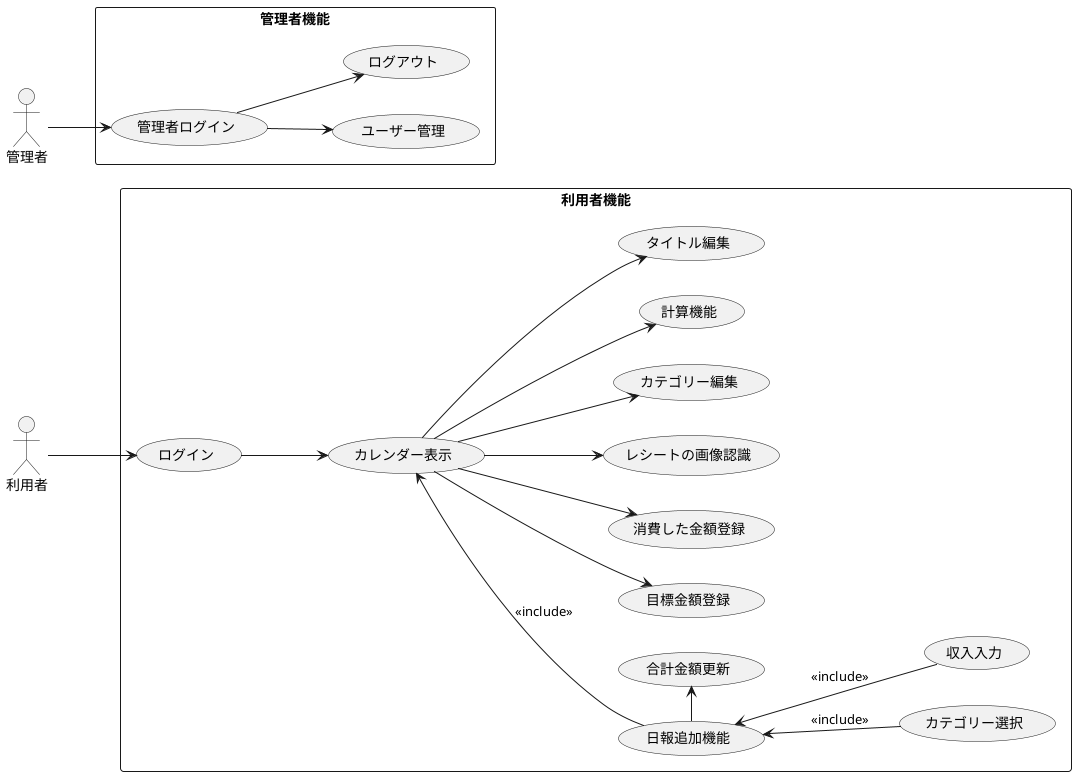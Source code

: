 @startuml
left to right direction
actor 利用者 as user
actor 管理者 as admin

rectangle 利用者機能 {
  usecase ログイン as login
  usecase カレンダー表示 as show_calendar
  usecase 日報作成 as create_report
  usecase カテゴリー選択 as select_category_input
  usecase 収入入力 as sup_input
  usecase 合計金額更新 as update_total
  usecase 目標金額登録 as set_goal
  usecase 消費した金額登録 as add_expense
  usecase レシートの画像認識 as image_recognition
  usecase カテゴリー編集 as manage_category
  usecase 計算機能 as calculations
  usecase タイトル編集 as edit_title
  usecase 日報追加機能 as create_report
  
  
  user --> login
  login --> show_calendar
  show_calendar --> set_goal
  show_calendar --> add_expense
  show_calendar --> image_recognition
  show_calendar --> manage_category
  show_calendar --> calculations
  show_calendar --> edit_title
  show_calendar <-- create_report :<<include>>
  create_report <-- select_category_input :<<include>>
  create_report <-- sup_input :<<include>>
  create_report -right-> update_total
  
}



rectangle 管理者機能 {
  usecase 管理者ログイン as admin_login
  usecase ユーザー管理 as user_kan
  usecase ログアウト as account_logout

  admin --> admin_login
  admin_login --> user_kan
  admin_login --> account_logout
}


@enduml